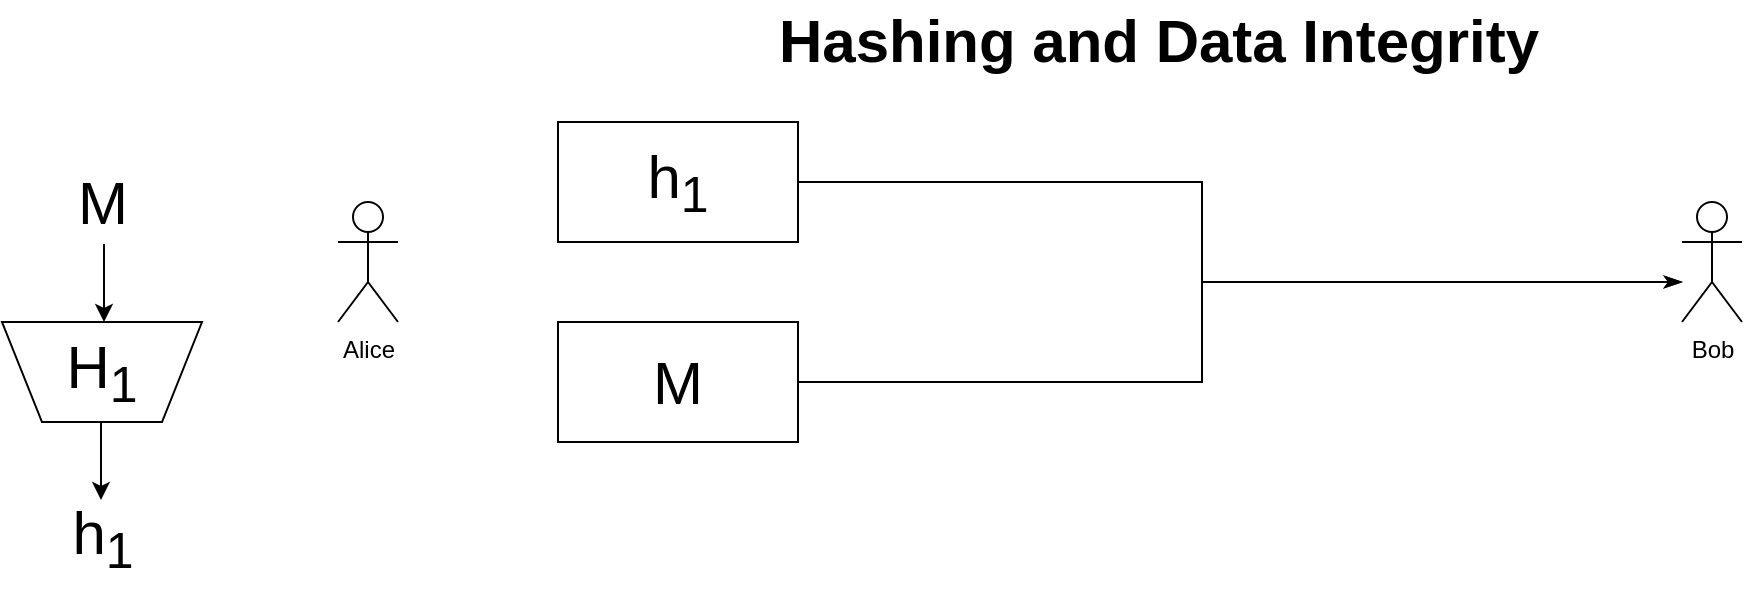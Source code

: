 <mxfile version="12.5.5" type="github"><diagram id="MsLEvCX_0FFOzMKQf4Fa" name="Page-1"><mxGraphModel dx="1422" dy="745" grid="1" gridSize="10" guides="1" tooltips="1" connect="1" arrows="1" fold="1" page="1" pageScale="1" pageWidth="1169" pageHeight="827" math="0" shadow="0"><root><mxCell id="0"/><mxCell id="1" parent="0"/><mxCell id="a1XrPQ4sT1AWdOq16Cd1-1" value="Alice" style="shape=umlActor;verticalLabelPosition=bottom;labelBackgroundColor=#ffffff;verticalAlign=top;html=1;outlineConnect=0;" vertex="1" parent="1"><mxGeometry x="168" y="120" width="30" height="60" as="geometry"/></mxCell><mxCell id="a1XrPQ4sT1AWdOq16Cd1-2" value="Hashing and Data Integrity" style="text;html=1;align=center;verticalAlign=middle;resizable=0;points=[];autosize=1;fontSize=30;fontStyle=1" vertex="1" parent="1"><mxGeometry x="378" y="19" width="400" height="40" as="geometry"/></mxCell><mxCell id="a1XrPQ4sT1AWdOq16Cd1-3" value="M" style="text;html=1;align=center;verticalAlign=middle;resizable=0;points=[];autosize=1;fontSize=30;" vertex="1" parent="1"><mxGeometry x="30" y="100" width="40" height="40" as="geometry"/></mxCell><mxCell id="a1XrPQ4sT1AWdOq16Cd1-4" value="H&lt;sub&gt;1&lt;/sub&gt;" style="shape=trapezoid;perimeter=trapezoidPerimeter;whiteSpace=wrap;html=1;fontSize=30;direction=west;" vertex="1" parent="1"><mxGeometry y="180" width="100" height="50" as="geometry"/></mxCell><mxCell id="a1XrPQ4sT1AWdOq16Cd1-5" value="h&lt;sub&gt;1&lt;/sub&gt;" style="text;html=1;align=center;verticalAlign=middle;resizable=0;points=[];autosize=1;fontSize=30;" vertex="1" parent="1"><mxGeometry x="25" y="263" width="50" height="50" as="geometry"/></mxCell><mxCell id="a1XrPQ4sT1AWdOq16Cd1-6" value="" style="endArrow=classic;html=1;fontSize=30;exitX=0.525;exitY=1.025;exitDx=0;exitDy=0;exitPerimeter=0;" edge="1" parent="1" source="a1XrPQ4sT1AWdOq16Cd1-3"><mxGeometry width="50" height="50" relative="1" as="geometry"><mxPoint x="8" y="380" as="sourcePoint"/><mxPoint x="51" y="180" as="targetPoint"/></mxGeometry></mxCell><mxCell id="a1XrPQ4sT1AWdOq16Cd1-8" value="" style="endArrow=classic;html=1;fontSize=30;exitX=0.525;exitY=1.025;exitDx=0;exitDy=0;exitPerimeter=0;" edge="1" parent="1"><mxGeometry width="50" height="50" relative="1" as="geometry"><mxPoint x="49.5" y="230" as="sourcePoint"/><mxPoint x="49.5" y="269" as="targetPoint"/></mxGeometry></mxCell><mxCell id="a1XrPQ4sT1AWdOq16Cd1-9" value="M" style="rounded=0;whiteSpace=wrap;html=1;fontSize=30;" vertex="1" parent="1"><mxGeometry x="278" y="180" width="120" height="60" as="geometry"/></mxCell><mxCell id="a1XrPQ4sT1AWdOq16Cd1-11" value="h&lt;sub&gt;1&lt;/sub&gt;" style="rounded=0;whiteSpace=wrap;html=1;fontSize=30;" vertex="1" parent="1"><mxGeometry x="278" y="80" width="120" height="60" as="geometry"/></mxCell><mxCell id="a1XrPQ4sT1AWdOq16Cd1-13" value="Bob" style="shape=umlActor;verticalLabelPosition=bottom;labelBackgroundColor=#ffffff;verticalAlign=top;html=1;outlineConnect=0;" vertex="1" parent="1"><mxGeometry x="840" y="120" width="30" height="60" as="geometry"/></mxCell><mxCell id="a1XrPQ4sT1AWdOq16Cd1-22" value="" style="edgeStyle=orthogonalEdgeStyle;fontSize=12;html=1;endArrow=classicThin;endFill=1;rounded=0;strokeWidth=1;exitX=1;exitY=0.5;exitDx=0;exitDy=0;" edge="1" parent="1" source="a1XrPQ4sT1AWdOq16Cd1-11"><mxGeometry width="60" height="60" relative="1" as="geometry"><mxPoint x="500" y="160" as="sourcePoint"/><mxPoint x="840" y="160" as="targetPoint"/><Array as="points"><mxPoint x="600" y="110"/><mxPoint x="600" y="160"/></Array></mxGeometry></mxCell><mxCell id="a1XrPQ4sT1AWdOq16Cd1-23" value="" style="edgeStyle=orthogonalEdgeStyle;fontSize=12;html=1;endArrow=classicThin;endFill=1;rounded=0;strokeWidth=1;exitX=1;exitY=0.5;exitDx=0;exitDy=0;" edge="1" parent="1" source="a1XrPQ4sT1AWdOq16Cd1-9"><mxGeometry width="60" height="60" relative="1" as="geometry"><mxPoint x="408" y="120" as="sourcePoint"/><mxPoint x="840" y="160" as="targetPoint"/><Array as="points"><mxPoint x="600" y="210"/><mxPoint x="600" y="160"/><mxPoint x="840" y="160"/></Array></mxGeometry></mxCell></root></mxGraphModel></diagram></mxfile>